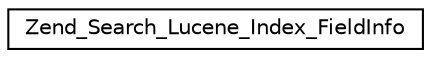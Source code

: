 digraph G
{
  edge [fontname="Helvetica",fontsize="10",labelfontname="Helvetica",labelfontsize="10"];
  node [fontname="Helvetica",fontsize="10",shape=record];
  rankdir="LR";
  Node1 [label="Zend_Search_Lucene_Index_FieldInfo",height=0.2,width=0.4,color="black", fillcolor="white", style="filled",URL="$class_zend___search___lucene___index___field_info.html"];
}
